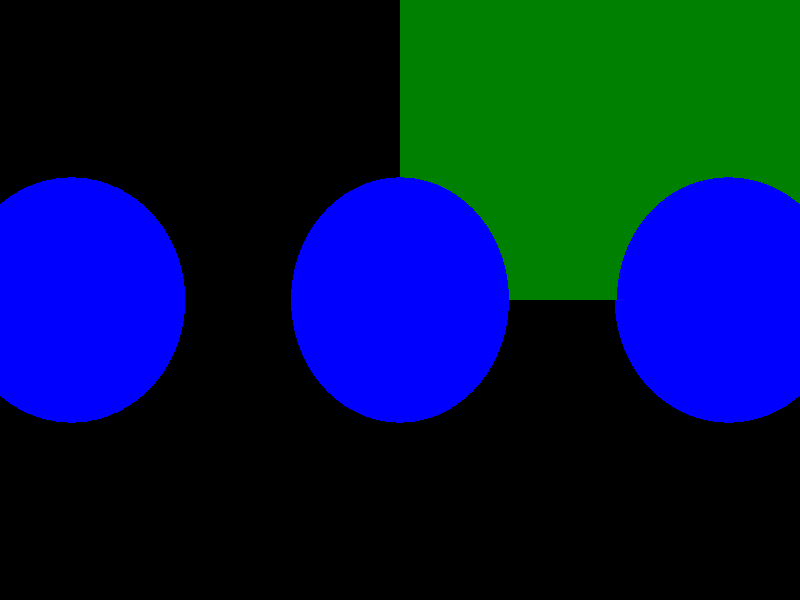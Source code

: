 light_source {
    <15.0, 1.0, 5.0>, rgb <1.0, 1.0, 1.0>
}
camera {
    location <0.0, 0.0, 10.0>
    direction <0.0, 0.0, -2.0329639570011793>
    up <0.0, 1.0, 0.0>
    right <1.5, -0.0, 0.0>
}
sphere {
    <0.0, 0.0, 0.0>, 1.0
    texture {
        pigment {
            rgb <0.0, 0.0, 1.0>
        }
        finish {
            ambient 0.1
            diffuse 0.6
            specular 0.8000000000000002
            roughness 197.0
        }
    }
     matrix <1.0,0.0,0.0,0.0,1.0,0.0,0.0,0.0,1.0,6.0,0.0,0.0>
}
sphere {
    <0.0, 0.0, 0.0>, 1.0
    texture {
        pigment {
            rgb <0.0, 0.0, 1.0>
        }
        finish {
            ambient 0.1
            diffuse 0.6
            specular 0.6000000000000001
            roughness 148.0
        }
    }
     matrix <1.0,0.0,0.0,0.0,1.0,0.0,0.0,0.0,1.0,3.0,0.0,0.0>
}
sphere {
    <0.0, 0.0, 0.0>, 1.0
    texture {
        pigment {
            rgb <0.0, 0.0, 1.0>
        }
        finish {
            ambient 0.1
            diffuse 0.6
            specular 0.4
            roughness 99.0
        }
    }
     matrix <1.0,0.0,0.0,0.0,1.0,0.0,0.0,0.0,1.0,0.0,0.0,0.0>
}
sphere {
    <0.0, 0.0, 0.0>, 1.0
    texture {
        pigment {
            rgb <0.0, 0.0, 1.0>
        }
        finish {
            ambient 0.1
            diffuse 0.6
            specular 0.2
            roughness 50.0
        }
    }
     matrix <1.0,0.0,0.0,0.0,1.0,0.0,0.0,0.0,1.0,-3.0,0.0,0.0>
}
sphere {
    <0.0, 0.0, 0.0>, 1.0
    texture {
        pigment {
            rgb <0.0, 0.0, 1.0>
        }
        finish {
            ambient 0.1
            diffuse 0.6
            specular 0.0
            roughness 1.0
        }
    }
     matrix <1.0,0.0,0.0,0.0,1.0,0.0,0.0,0.0,1.0,-6.0,0.0,0.0>
}
box {
    <0.0, 0.0, 0.0>, <1.0, 1.0, 1.0>
    texture {
        pigment {
            rgb <0.0, 0.5019607843137255, 0.0>
        }
        finish {
            ambient 0.7
        }
    }
     matrix <1000.0,0.0,0.0,0.0,1000.0,0.0,0.0,0.0,1000.0,0.0,0.0,0.0>
}
light_source {
    <15.0, 1.0, 5.0>, rgb <1.0, 1.0, 1.0>
}
camera {
    location <0.0, 0.0, 10.0>
    direction <0.0, 0.0, -2.0329639570011793>
    up <0.0, 1.0, 0.0>
    right <1.5, -0.0, 0.0>
}
sphere {
    <0.0, 0.0, 0.0>, 1.0
    texture {
        pigment {
            rgb <0.0, 0.0, 1.0>
        }
        finish {
            ambient 0.1
            diffuse 0.8000000000000002
        }
    }
     matrix <1.0,0.0,0.0,0.0,1.0,0.0,0.0,0.0,1.0,6.0,0.0,0.0>
}
sphere {
    <0.0, 0.0, 0.0>, 1.0
    texture {
        pigment {
            rgb <0.0, 0.0, 1.0>
        }
        finish {
            ambient 0.1
            diffuse 0.6000000000000001
        }
    }
     matrix <1.0,0.0,0.0,0.0,1.0,0.0,0.0,0.0,1.0,3.0,0.0,0.0>
}
sphere {
    <0.0, 0.0, 0.0>, 1.0
    texture {
        pigment {
            rgb <0.0, 0.0, 1.0>
        }
        finish {
            ambient 0.1
            diffuse 0.4
        }
    }
     matrix <1.0,0.0,0.0,0.0,1.0,0.0,0.0,0.0,1.0,0.0,0.0,0.0>
}
sphere {
    <0.0, 0.0, 0.0>, 1.0
    texture {
        pigment {
            rgb <0.0, 0.0, 1.0>
        }
        finish {
            ambient 0.1
            diffuse 0.2
        }
    }
     matrix <1.0,0.0,0.0,0.0,1.0,0.0,0.0,0.0,1.0,-3.0,0.0,0.0>
}
sphere {
    <0.0, 0.0, 0.0>, 1.0
    texture {
        pigment {
            rgb <0.0, 0.0, 1.0>
        }
        finish {
            ambient 0.1
            diffuse 0.0
        }
    }
     matrix <1.0,0.0,0.0,0.0,1.0,0.0,0.0,0.0,1.0,-6.0,0.0,0.0>
}
box {
    <0.0, 0.0, 0.0>, <1.0, 1.0, 1.0>
    texture {
        pigment {
            rgb <0.0, 0.5019607843137255, 0.0>
        }
        finish {
            ambient 0.7
        }
    }
     matrix <1000.0,0.0,0.0,0.0,1000.0,0.0,0.0,0.0,1000.0,0.0,0.0,0.0>
}
